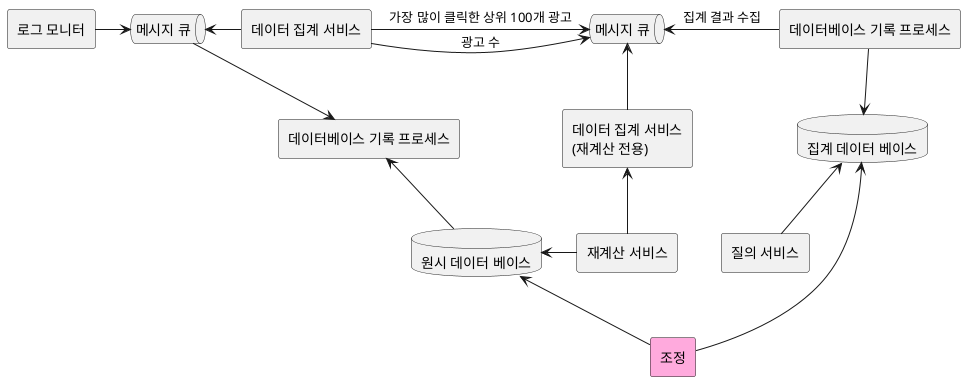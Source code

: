 @startuml
skinparam componentStyle rectangle
component "로그 모니터" as monitor
queue "메시지 큐" as queue1
queue "메시지 큐" as queue2
component "데이터베이스 기록 프로세스" as process1
database "원시 데이터 베이스"
component "데이터 집계 서비스"
component "데이터베이스 기록 프로세스" as process2
database "집계 데이터 베이스"
component "질의 서비스"

monitor -right-> queue1
queue1 -down-> process1
process1 <-down- "원시 데이터 베이스"
"데이터 집계 서비스" -left-> queue1
"데이터 집계 서비스" -right-> queue2 : 광고 수
"데이터 집계 서비스" -right-> queue2 : 가장 많이 클릭한 상위 100개 광고

process2 -left-> queue2 : 집계 결과 수집
process2 -down-> "집계 데이터 베이스"
"질의 서비스" -up-> "집계 데이터 베이스"

component "데이터 집계 서비스\n(재계산 전용)" as collector
component "재계산 서비스" as replay

collector -up-> queue2
replay -up-> collector
replay -left-> "원시 데이터 베이스"
component 조정 #FFAADD
조정 -up-> "원시 데이터 베이스"
조정 -up-> "집계 데이터 베이스"
@enduml